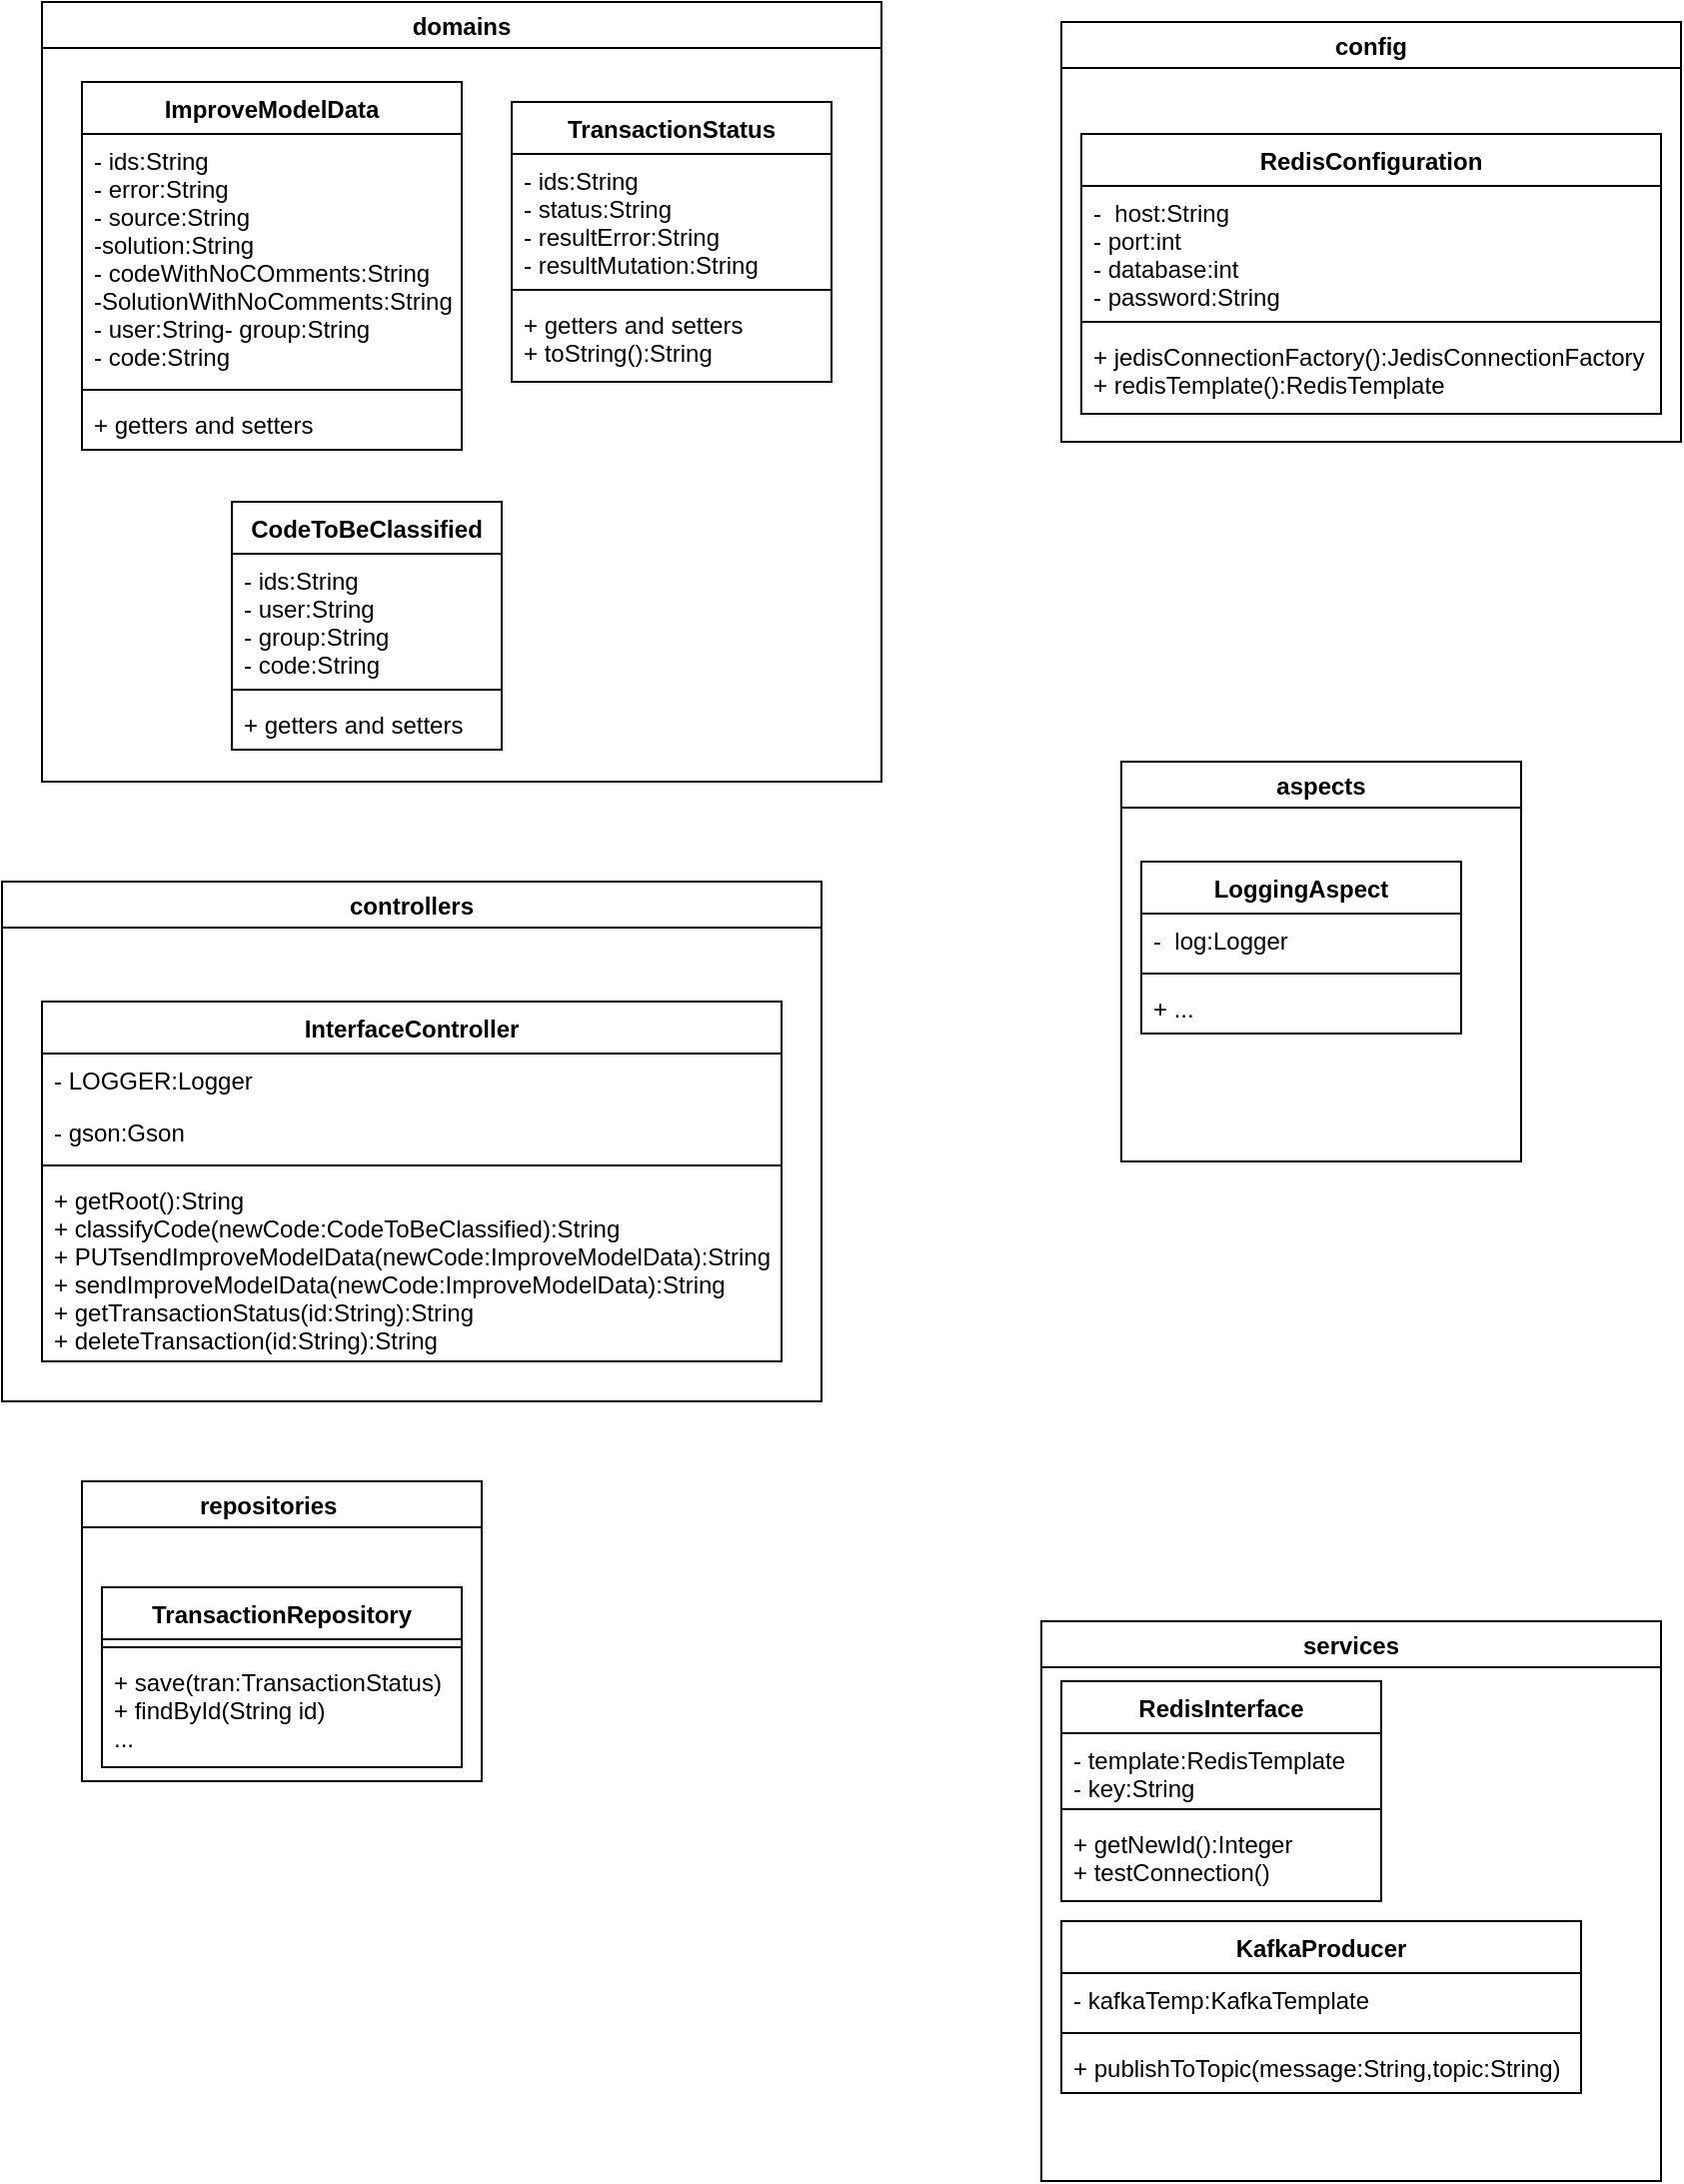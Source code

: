 <mxfile version="15.6.3" type="github">
  <diagram id="Hn6ZXTN4Zp_iwNabYg73" name="Page-1">
    <mxGraphModel dx="1422" dy="1824" grid="1" gridSize="10" guides="1" tooltips="1" connect="1" arrows="1" fold="1" page="1" pageScale="1" pageWidth="850" pageHeight="1100" math="0" shadow="0">
      <root>
        <mxCell id="0" />
        <mxCell id="1" parent="0" />
        <mxCell id="F12BsqanBESnn4j_Z6M4-1" value="InterfaceController" style="swimlane;fontStyle=1;align=center;verticalAlign=top;childLayout=stackLayout;horizontal=1;startSize=26;horizontalStack=0;resizeParent=1;resizeParentMax=0;resizeLast=0;collapsible=1;marginBottom=0;" vertex="1" parent="1">
          <mxGeometry x="30" y="300" width="370" height="180" as="geometry" />
        </mxCell>
        <mxCell id="F12BsqanBESnn4j_Z6M4-2" value="- LOGGER:Logger" style="text;strokeColor=none;fillColor=none;align=left;verticalAlign=top;spacingLeft=4;spacingRight=4;overflow=hidden;rotatable=0;points=[[0,0.5],[1,0.5]];portConstraint=eastwest;" vertex="1" parent="F12BsqanBESnn4j_Z6M4-1">
          <mxGeometry y="26" width="370" height="26" as="geometry" />
        </mxCell>
        <mxCell id="F12BsqanBESnn4j_Z6M4-7" value="- gson:Gson" style="text;strokeColor=none;fillColor=none;align=left;verticalAlign=top;spacingLeft=4;spacingRight=4;overflow=hidden;rotatable=0;points=[[0,0.5],[1,0.5]];portConstraint=eastwest;" vertex="1" parent="F12BsqanBESnn4j_Z6M4-1">
          <mxGeometry y="52" width="370" height="26" as="geometry" />
        </mxCell>
        <mxCell id="F12BsqanBESnn4j_Z6M4-3" value="" style="line;strokeWidth=1;fillColor=none;align=left;verticalAlign=middle;spacingTop=-1;spacingLeft=3;spacingRight=3;rotatable=0;labelPosition=right;points=[];portConstraint=eastwest;" vertex="1" parent="F12BsqanBESnn4j_Z6M4-1">
          <mxGeometry y="78" width="370" height="8" as="geometry" />
        </mxCell>
        <mxCell id="F12BsqanBESnn4j_Z6M4-4" value="+ getRoot():String&#xa;+ classifyCode(newCode:CodeToBeClassified):String&#xa;+ PUTsendImproveModelData(newCode:ImproveModelData):String&#xa;+ sendImproveModelData(newCode:ImproveModelData):String&#xa;+ getTransactionStatus(id:String):String&#xa;+ deleteTransaction(id:String):String&#xa;" style="text;strokeColor=none;fillColor=none;align=left;verticalAlign=top;spacingLeft=4;spacingRight=4;overflow=hidden;rotatable=0;points=[[0,0.5],[1,0.5]];portConstraint=eastwest;" vertex="1" parent="F12BsqanBESnn4j_Z6M4-1">
          <mxGeometry y="86" width="370" height="94" as="geometry" />
        </mxCell>
        <mxCell id="F12BsqanBESnn4j_Z6M4-6" value="controllers" style="swimlane;" vertex="1" parent="1">
          <mxGeometry x="10" y="240" width="410" height="260" as="geometry" />
        </mxCell>
        <mxCell id="F12BsqanBESnn4j_Z6M4-8" value="services" style="swimlane;" vertex="1" parent="1">
          <mxGeometry x="530" y="610" width="310" height="280" as="geometry" />
        </mxCell>
        <mxCell id="F12BsqanBESnn4j_Z6M4-37" value="RedisInterface" style="swimlane;fontStyle=1;align=center;verticalAlign=top;childLayout=stackLayout;horizontal=1;startSize=26;horizontalStack=0;resizeParent=1;resizeParentMax=0;resizeLast=0;collapsible=1;marginBottom=0;" vertex="1" parent="F12BsqanBESnn4j_Z6M4-8">
          <mxGeometry x="10" y="30" width="160" height="110" as="geometry" />
        </mxCell>
        <mxCell id="F12BsqanBESnn4j_Z6M4-38" value="- template:RedisTemplate&#xa;- key:String&#xa;" style="text;strokeColor=none;fillColor=none;align=left;verticalAlign=top;spacingLeft=4;spacingRight=4;overflow=hidden;rotatable=0;points=[[0,0.5],[1,0.5]];portConstraint=eastwest;" vertex="1" parent="F12BsqanBESnn4j_Z6M4-37">
          <mxGeometry y="26" width="160" height="34" as="geometry" />
        </mxCell>
        <mxCell id="F12BsqanBESnn4j_Z6M4-39" value="" style="line;strokeWidth=1;fillColor=none;align=left;verticalAlign=middle;spacingTop=-1;spacingLeft=3;spacingRight=3;rotatable=0;labelPosition=right;points=[];portConstraint=eastwest;" vertex="1" parent="F12BsqanBESnn4j_Z6M4-37">
          <mxGeometry y="60" width="160" height="8" as="geometry" />
        </mxCell>
        <mxCell id="F12BsqanBESnn4j_Z6M4-40" value="+ getNewId():Integer&#xa;+ testConnection()&#xa;" style="text;strokeColor=none;fillColor=none;align=left;verticalAlign=top;spacingLeft=4;spacingRight=4;overflow=hidden;rotatable=0;points=[[0,0.5],[1,0.5]];portConstraint=eastwest;" vertex="1" parent="F12BsqanBESnn4j_Z6M4-37">
          <mxGeometry y="68" width="160" height="42" as="geometry" />
        </mxCell>
        <mxCell id="F12BsqanBESnn4j_Z6M4-41" value="KafkaProducer" style="swimlane;fontStyle=1;align=center;verticalAlign=top;childLayout=stackLayout;horizontal=1;startSize=26;horizontalStack=0;resizeParent=1;resizeParentMax=0;resizeLast=0;collapsible=1;marginBottom=0;" vertex="1" parent="F12BsqanBESnn4j_Z6M4-8">
          <mxGeometry x="10" y="150" width="260" height="86" as="geometry" />
        </mxCell>
        <mxCell id="F12BsqanBESnn4j_Z6M4-42" value="- kafkaTemp:KafkaTemplate" style="text;strokeColor=none;fillColor=none;align=left;verticalAlign=top;spacingLeft=4;spacingRight=4;overflow=hidden;rotatable=0;points=[[0,0.5],[1,0.5]];portConstraint=eastwest;" vertex="1" parent="F12BsqanBESnn4j_Z6M4-41">
          <mxGeometry y="26" width="260" height="26" as="geometry" />
        </mxCell>
        <mxCell id="F12BsqanBESnn4j_Z6M4-43" value="" style="line;strokeWidth=1;fillColor=none;align=left;verticalAlign=middle;spacingTop=-1;spacingLeft=3;spacingRight=3;rotatable=0;labelPosition=right;points=[];portConstraint=eastwest;" vertex="1" parent="F12BsqanBESnn4j_Z6M4-41">
          <mxGeometry y="52" width="260" height="8" as="geometry" />
        </mxCell>
        <mxCell id="F12BsqanBESnn4j_Z6M4-44" value="+ publishToTopic(message:String,topic:String)" style="text;strokeColor=none;fillColor=none;align=left;verticalAlign=top;spacingLeft=4;spacingRight=4;overflow=hidden;rotatable=0;points=[[0,0.5],[1,0.5]];portConstraint=eastwest;" vertex="1" parent="F12BsqanBESnn4j_Z6M4-41">
          <mxGeometry y="60" width="260" height="26" as="geometry" />
        </mxCell>
        <mxCell id="F12BsqanBESnn4j_Z6M4-9" value="repositories    " style="swimlane;" vertex="1" parent="1">
          <mxGeometry x="50" y="540" width="200" height="150" as="geometry" />
        </mxCell>
        <mxCell id="F12BsqanBESnn4j_Z6M4-33" value="TransactionRepository" style="swimlane;fontStyle=1;align=center;verticalAlign=top;childLayout=stackLayout;horizontal=1;startSize=26;horizontalStack=0;resizeParent=1;resizeParentMax=0;resizeLast=0;collapsible=1;marginBottom=0;" vertex="1" parent="F12BsqanBESnn4j_Z6M4-9">
          <mxGeometry x="10" y="53" width="180" height="90" as="geometry" />
        </mxCell>
        <mxCell id="F12BsqanBESnn4j_Z6M4-35" value="" style="line;strokeWidth=1;fillColor=none;align=left;verticalAlign=middle;spacingTop=-1;spacingLeft=3;spacingRight=3;rotatable=0;labelPosition=right;points=[];portConstraint=eastwest;" vertex="1" parent="F12BsqanBESnn4j_Z6M4-33">
          <mxGeometry y="26" width="180" height="8" as="geometry" />
        </mxCell>
        <mxCell id="F12BsqanBESnn4j_Z6M4-36" value="+ save(tran:TransactionStatus)&#xa;+ findById(String id)&#xa;..." style="text;strokeColor=none;fillColor=none;align=left;verticalAlign=top;spacingLeft=4;spacingRight=4;overflow=hidden;rotatable=0;points=[[0,0.5],[1,0.5]];portConstraint=eastwest;" vertex="1" parent="F12BsqanBESnn4j_Z6M4-33">
          <mxGeometry y="34" width="180" height="56" as="geometry" />
        </mxCell>
        <mxCell id="F12BsqanBESnn4j_Z6M4-10" value="aspects" style="swimlane;" vertex="1" parent="1">
          <mxGeometry x="570" y="180" width="200" height="200" as="geometry" />
        </mxCell>
        <mxCell id="F12BsqanBESnn4j_Z6M4-13" value="LoggingAspect" style="swimlane;fontStyle=1;align=center;verticalAlign=top;childLayout=stackLayout;horizontal=1;startSize=26;horizontalStack=0;resizeParent=1;resizeParentMax=0;resizeLast=0;collapsible=1;marginBottom=0;" vertex="1" parent="F12BsqanBESnn4j_Z6M4-10">
          <mxGeometry x="10" y="50" width="160" height="86" as="geometry" />
        </mxCell>
        <mxCell id="F12BsqanBESnn4j_Z6M4-14" value="-  log:Logger" style="text;strokeColor=none;fillColor=none;align=left;verticalAlign=top;spacingLeft=4;spacingRight=4;overflow=hidden;rotatable=0;points=[[0,0.5],[1,0.5]];portConstraint=eastwest;" vertex="1" parent="F12BsqanBESnn4j_Z6M4-13">
          <mxGeometry y="26" width="160" height="26" as="geometry" />
        </mxCell>
        <mxCell id="F12BsqanBESnn4j_Z6M4-15" value="" style="line;strokeWidth=1;fillColor=none;align=left;verticalAlign=middle;spacingTop=-1;spacingLeft=3;spacingRight=3;rotatable=0;labelPosition=right;points=[];portConstraint=eastwest;" vertex="1" parent="F12BsqanBESnn4j_Z6M4-13">
          <mxGeometry y="52" width="160" height="8" as="geometry" />
        </mxCell>
        <mxCell id="F12BsqanBESnn4j_Z6M4-16" value="+ ..." style="text;strokeColor=none;fillColor=none;align=left;verticalAlign=top;spacingLeft=4;spacingRight=4;overflow=hidden;rotatable=0;points=[[0,0.5],[1,0.5]];portConstraint=eastwest;" vertex="1" parent="F12BsqanBESnn4j_Z6M4-13">
          <mxGeometry y="60" width="160" height="26" as="geometry" />
        </mxCell>
        <mxCell id="F12BsqanBESnn4j_Z6M4-11" value="config" style="swimlane;" vertex="1" parent="1">
          <mxGeometry x="540" y="-190" width="310" height="210" as="geometry" />
        </mxCell>
        <mxCell id="F12BsqanBESnn4j_Z6M4-17" value="RedisConfiguration" style="swimlane;fontStyle=1;align=center;verticalAlign=top;childLayout=stackLayout;horizontal=1;startSize=26;horizontalStack=0;resizeParent=1;resizeParentMax=0;resizeLast=0;collapsible=1;marginBottom=0;" vertex="1" parent="F12BsqanBESnn4j_Z6M4-11">
          <mxGeometry x="10" y="56" width="290" height="140" as="geometry" />
        </mxCell>
        <mxCell id="F12BsqanBESnn4j_Z6M4-18" value="-  host:String&#xa;- port:int&#xa;- database:int&#xa;- password:String&#xa;" style="text;strokeColor=none;fillColor=none;align=left;verticalAlign=top;spacingLeft=4;spacingRight=4;overflow=hidden;rotatable=0;points=[[0,0.5],[1,0.5]];portConstraint=eastwest;" vertex="1" parent="F12BsqanBESnn4j_Z6M4-17">
          <mxGeometry y="26" width="290" height="64" as="geometry" />
        </mxCell>
        <mxCell id="F12BsqanBESnn4j_Z6M4-19" value="" style="line;strokeWidth=1;fillColor=none;align=left;verticalAlign=middle;spacingTop=-1;spacingLeft=3;spacingRight=3;rotatable=0;labelPosition=right;points=[];portConstraint=eastwest;" vertex="1" parent="F12BsqanBESnn4j_Z6M4-17">
          <mxGeometry y="90" width="290" height="8" as="geometry" />
        </mxCell>
        <mxCell id="F12BsqanBESnn4j_Z6M4-20" value="+ jedisConnectionFactory():JedisConnectionFactory&#xa;+ redisTemplate():RedisTemplate&#xa;" style="text;strokeColor=none;fillColor=none;align=left;verticalAlign=top;spacingLeft=4;spacingRight=4;overflow=hidden;rotatable=0;points=[[0,0.5],[1,0.5]];portConstraint=eastwest;" vertex="1" parent="F12BsqanBESnn4j_Z6M4-17">
          <mxGeometry y="98" width="290" height="42" as="geometry" />
        </mxCell>
        <mxCell id="F12BsqanBESnn4j_Z6M4-12" value="domains" style="swimlane;" vertex="1" parent="1">
          <mxGeometry x="30" y="-200" width="420" height="390" as="geometry" />
        </mxCell>
        <mxCell id="F12BsqanBESnn4j_Z6M4-29" value="ImproveModelData" style="swimlane;fontStyle=1;align=center;verticalAlign=top;childLayout=stackLayout;horizontal=1;startSize=26;horizontalStack=0;resizeParent=1;resizeParentMax=0;resizeLast=0;collapsible=1;marginBottom=0;" vertex="1" parent="F12BsqanBESnn4j_Z6M4-12">
          <mxGeometry x="20" y="40" width="190" height="184" as="geometry" />
        </mxCell>
        <mxCell id="F12BsqanBESnn4j_Z6M4-46" value="- ids:String&#xa;- error:String&#xa;- source:String&#xa;-solution:String&#xa;- codeWithNoCOmments:String&#xa;-SolutionWithNoComments:String&#xa;- user:String- group:String&#xa;- code:String&#xa;" style="text;strokeColor=none;fillColor=none;align=left;verticalAlign=top;spacingLeft=4;spacingRight=4;overflow=hidden;rotatable=0;points=[[0,0.5],[1,0.5]];portConstraint=eastwest;" vertex="1" parent="F12BsqanBESnn4j_Z6M4-29">
          <mxGeometry y="26" width="190" height="124" as="geometry" />
        </mxCell>
        <mxCell id="F12BsqanBESnn4j_Z6M4-31" value="" style="line;strokeWidth=1;fillColor=none;align=left;verticalAlign=middle;spacingTop=-1;spacingLeft=3;spacingRight=3;rotatable=0;labelPosition=right;points=[];portConstraint=eastwest;" vertex="1" parent="F12BsqanBESnn4j_Z6M4-29">
          <mxGeometry y="150" width="190" height="8" as="geometry" />
        </mxCell>
        <mxCell id="F12BsqanBESnn4j_Z6M4-32" value="+ getters and setters" style="text;strokeColor=none;fillColor=none;align=left;verticalAlign=top;spacingLeft=4;spacingRight=4;overflow=hidden;rotatable=0;points=[[0,0.5],[1,0.5]];portConstraint=eastwest;" vertex="1" parent="F12BsqanBESnn4j_Z6M4-29">
          <mxGeometry y="158" width="190" height="26" as="geometry" />
        </mxCell>
        <mxCell id="F12BsqanBESnn4j_Z6M4-25" value="CodeToBeClassified" style="swimlane;fontStyle=1;align=center;verticalAlign=top;childLayout=stackLayout;horizontal=1;startSize=26;horizontalStack=0;resizeParent=1;resizeParentMax=0;resizeLast=0;collapsible=1;marginBottom=0;" vertex="1" parent="F12BsqanBESnn4j_Z6M4-12">
          <mxGeometry x="95" y="250" width="135" height="124" as="geometry" />
        </mxCell>
        <mxCell id="F12BsqanBESnn4j_Z6M4-26" value="- ids:String&#xa;- user:String&#xa;- group:String&#xa;- code:String&#xa;" style="text;strokeColor=none;fillColor=none;align=left;verticalAlign=top;spacingLeft=4;spacingRight=4;overflow=hidden;rotatable=0;points=[[0,0.5],[1,0.5]];portConstraint=eastwest;" vertex="1" parent="F12BsqanBESnn4j_Z6M4-25">
          <mxGeometry y="26" width="135" height="64" as="geometry" />
        </mxCell>
        <mxCell id="F12BsqanBESnn4j_Z6M4-27" value="" style="line;strokeWidth=1;fillColor=none;align=left;verticalAlign=middle;spacingTop=-1;spacingLeft=3;spacingRight=3;rotatable=0;labelPosition=right;points=[];portConstraint=eastwest;" vertex="1" parent="F12BsqanBESnn4j_Z6M4-25">
          <mxGeometry y="90" width="135" height="8" as="geometry" />
        </mxCell>
        <mxCell id="F12BsqanBESnn4j_Z6M4-28" value="+ getters and setters" style="text;strokeColor=none;fillColor=none;align=left;verticalAlign=top;spacingLeft=4;spacingRight=4;overflow=hidden;rotatable=0;points=[[0,0.5],[1,0.5]];portConstraint=eastwest;" vertex="1" parent="F12BsqanBESnn4j_Z6M4-25">
          <mxGeometry y="98" width="135" height="26" as="geometry" />
        </mxCell>
        <mxCell id="F12BsqanBESnn4j_Z6M4-21" value="TransactionStatus" style="swimlane;fontStyle=1;align=center;verticalAlign=top;childLayout=stackLayout;horizontal=1;startSize=26;horizontalStack=0;resizeParent=1;resizeParentMax=0;resizeLast=0;collapsible=1;marginBottom=0;" vertex="1" parent="F12BsqanBESnn4j_Z6M4-12">
          <mxGeometry x="235" y="50" width="160" height="140" as="geometry" />
        </mxCell>
        <mxCell id="F12BsqanBESnn4j_Z6M4-45" value="- ids:String&#xa;- status:String&#xa;- resultError:String&#xa;- resultMutation:String&#xa;" style="text;strokeColor=none;fillColor=none;align=left;verticalAlign=top;spacingLeft=4;spacingRight=4;overflow=hidden;rotatable=0;points=[[0,0.5],[1,0.5]];portConstraint=eastwest;" vertex="1" parent="F12BsqanBESnn4j_Z6M4-21">
          <mxGeometry y="26" width="160" height="64" as="geometry" />
        </mxCell>
        <mxCell id="F12BsqanBESnn4j_Z6M4-23" value="" style="line;strokeWidth=1;fillColor=none;align=left;verticalAlign=middle;spacingTop=-1;spacingLeft=3;spacingRight=3;rotatable=0;labelPosition=right;points=[];portConstraint=eastwest;" vertex="1" parent="F12BsqanBESnn4j_Z6M4-21">
          <mxGeometry y="90" width="160" height="8" as="geometry" />
        </mxCell>
        <mxCell id="F12BsqanBESnn4j_Z6M4-24" value="+ getters and setters&#xa;+ toString():String&#xa;" style="text;strokeColor=none;fillColor=none;align=left;verticalAlign=top;spacingLeft=4;spacingRight=4;overflow=hidden;rotatable=0;points=[[0,0.5],[1,0.5]];portConstraint=eastwest;" vertex="1" parent="F12BsqanBESnn4j_Z6M4-21">
          <mxGeometry y="98" width="160" height="42" as="geometry" />
        </mxCell>
      </root>
    </mxGraphModel>
  </diagram>
</mxfile>
